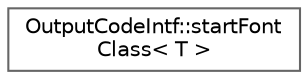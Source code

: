 digraph "Graphical Class Hierarchy"
{
 // INTERACTIVE_SVG=YES
 // LATEX_PDF_SIZE
  bgcolor="transparent";
  edge [fontname=Helvetica,fontsize=10,labelfontname=Helvetica,labelfontsize=10];
  node [fontname=Helvetica,fontsize=10,shape=box,height=0.2,width=0.4];
  rankdir="LR";
  Node0 [label="OutputCodeIntf::startFont\lClass\< T \>",height=0.2,width=0.4,color="grey40", fillcolor="white", style="filled",URL="$d0/d4f/struct_output_code_intf_1_1start_font_class.html",tooltip=" "];
}
